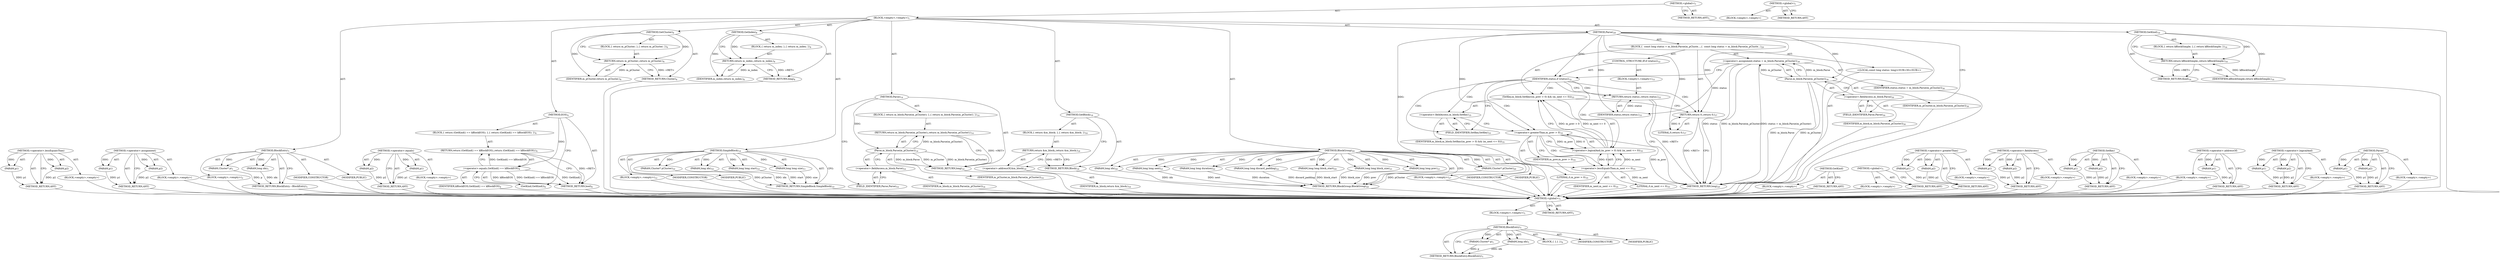 digraph "Parse" {
vulnerable_6 [label=<(METHOD,&lt;global&gt;)<SUB>1</SUB>>];
vulnerable_7 [label=<(BLOCK,&lt;empty&gt;,&lt;empty&gt;)<SUB>1</SUB>>];
vulnerable_8 [label=<(METHOD,BlockEntry)<SUB>1</SUB>>];
vulnerable_9 [label=<(PARAM,Cluster* p)<SUB>1</SUB>>];
vulnerable_10 [label=<(PARAM,long idx)<SUB>1</SUB>>];
vulnerable_11 [label=<(BLOCK,{
 },{
 })<SUB>4</SUB>>];
vulnerable_12 [label=<(MODIFIER,CONSTRUCTOR)>];
vulnerable_13 [label=<(MODIFIER,PUBLIC)>];
vulnerable_14 [label=<(METHOD_RETURN,BlockEntry.BlockEntry)<SUB>1</SUB>>];
vulnerable_16 [label=<(METHOD_RETURN,ANY)<SUB>1</SUB>>];
vulnerable_29 [label=<(METHOD,&lt;global&gt;)<SUB>1</SUB>>];
vulnerable_30 [label=<(BLOCK,&lt;empty&gt;,&lt;empty&gt;)>];
vulnerable_31 [label=<(METHOD_RETURN,ANY)>];
fixed_190 [label=<(METHOD,&lt;operator&gt;.lessEqualsThan)>];
fixed_191 [label=<(PARAM,p1)>];
fixed_192 [label=<(PARAM,p2)>];
fixed_193 [label=<(BLOCK,&lt;empty&gt;,&lt;empty&gt;)>];
fixed_194 [label=<(METHOD_RETURN,ANY)>];
fixed_170 [label=<(METHOD,&lt;operator&gt;.assignment)>];
fixed_171 [label=<(PARAM,p1)>];
fixed_172 [label=<(PARAM,p2)>];
fixed_173 [label=<(BLOCK,&lt;empty&gt;,&lt;empty&gt;)>];
fixed_174 [label=<(METHOD_RETURN,ANY)>];
fixed_56 [label=<(METHOD,GetKind)<SUB>16</SUB>>];
fixed_57 [label=<(BLOCK,{ return kBlockSimple; },{ return kBlockSimple; })<SUB>16</SUB>>];
fixed_58 [label=<(RETURN,return kBlockSimple;,return kBlockSimple;)<SUB>16</SUB>>];
fixed_59 [label=<(IDENTIFIER,kBlockSimple,return kBlockSimple;)<SUB>16</SUB>>];
fixed_60 [label=<(METHOD_RETURN,Kind)<SUB>16</SUB>>];
fixed_148 [label=<(METHOD,&lt;operator&gt;.equals)>];
fixed_149 [label=<(PARAM,p1)>];
fixed_150 [label=<(PARAM,p2)>];
fixed_151 [label=<(BLOCK,&lt;empty&gt;,&lt;empty&gt;)>];
fixed_152 [label=<(METHOD_RETURN,ANY)>];
fixed_6 [label=<(METHOD,&lt;global&gt;)<SUB>1</SUB>>];
fixed_7 [label=<(BLOCK,&lt;empty&gt;,&lt;empty&gt;)<SUB>1</SUB>>];
fixed_8 [label=<(METHOD,BlockEntry)<SUB>1</SUB>>];
fixed_9 [label=<(PARAM,Cluster* p)<SUB>1</SUB>>];
fixed_10 [label=<(PARAM,long idx)<SUB>1</SUB>>];
fixed_11 [label=<(BLOCK,&lt;empty&gt;,&lt;empty&gt;)<SUB>2</SUB>>];
fixed_12 [label=<(MODIFIER,CONSTRUCTOR)>];
fixed_13 [label=<(MODIFIER,PUBLIC)>];
fixed_14 [label=<(METHOD_RETURN,BlockEntry.~BlockEntry)<SUB>1</SUB>>];
fixed_16 [label=<(METHOD,EOS)<SUB>4</SUB>>];
fixed_17 [label=<(BLOCK,{ return (GetKind() == kBlockEOS); },{ return (GetKind() == kBlockEOS); })<SUB>4</SUB>>];
fixed_18 [label=<(RETURN,return (GetKind() == kBlockEOS);,return (GetKind() == kBlockEOS);)<SUB>4</SUB>>];
fixed_19 [label=<(&lt;operator&gt;.equals,GetKind() == kBlockEOS)<SUB>4</SUB>>];
fixed_20 [label=<(GetKind,GetKind())<SUB>4</SUB>>];
fixed_21 [label=<(IDENTIFIER,kBlockEOS,GetKind() == kBlockEOS)<SUB>4</SUB>>];
fixed_22 [label=<(METHOD_RETURN,bool)<SUB>4</SUB>>];
fixed_24 [label=<(METHOD,GetCluster)<SUB>6</SUB>>];
fixed_25 [label=<(BLOCK,{ return m_pCluster; },{ return m_pCluster; })<SUB>6</SUB>>];
fixed_26 [label=<(RETURN,return m_pCluster;,return m_pCluster;)<SUB>6</SUB>>];
fixed_27 [label=<(IDENTIFIER,m_pCluster,return m_pCluster;)<SUB>6</SUB>>];
fixed_28 [label=<(METHOD_RETURN,Cluster)<SUB>6</SUB>>];
fixed_30 [label=<(METHOD,GetIndex)<SUB>8</SUB>>];
fixed_31 [label=<(BLOCK,{ return m_index; },{ return m_index; })<SUB>8</SUB>>];
fixed_32 [label=<(RETURN,return m_index;,return m_index;)<SUB>8</SUB>>];
fixed_33 [label=<(IDENTIFIER,m_index,return m_index;)<SUB>8</SUB>>];
fixed_34 [label=<(METHOD_RETURN,long)<SUB>8</SUB>>];
fixed_36 [label=<(METHOD,SimpleBlock)<SUB>10</SUB>>];
fixed_37 [label=<(PARAM,Cluster* pCluster)<SUB>10</SUB>>];
fixed_38 [label=<(PARAM,long idx)<SUB>10</SUB>>];
fixed_39 [label=<(PARAM,long long start)<SUB>10</SUB>>];
fixed_40 [label=<(PARAM,long long size)<SUB>11</SUB>>];
fixed_41 [label=<(BLOCK,&lt;empty&gt;,&lt;empty&gt;)<SUB>12</SUB>>];
fixed_42 [label=<(MODIFIER,CONSTRUCTOR)>];
fixed_43 [label=<(MODIFIER,PUBLIC)>];
fixed_44 [label=<(METHOD_RETURN,SimpleBlock.SimpleBlock)<SUB>10</SUB>>];
fixed_46 [label=<(METHOD,Parse)<SUB>14</SUB>>];
fixed_47 [label=<(BLOCK,{ return m_block.Parse(m_pCluster); },{ return m_block.Parse(m_pCluster); })<SUB>14</SUB>>];
fixed_48 [label=<(RETURN,return m_block.Parse(m_pCluster);,return m_block.Parse(m_pCluster);)<SUB>14</SUB>>];
fixed_49 [label=<(Parse,m_block.Parse(m_pCluster))<SUB>14</SUB>>];
fixed_50 [label=<(&lt;operator&gt;.fieldAccess,m_block.Parse)<SUB>14</SUB>>];
fixed_51 [label=<(IDENTIFIER,m_block,m_block.Parse(m_pCluster))<SUB>14</SUB>>];
fixed_52 [label=<(FIELD_IDENTIFIER,Parse,Parse)<SUB>14</SUB>>];
fixed_53 [label=<(IDENTIFIER,m_pCluster,m_block.Parse(m_pCluster))<SUB>14</SUB>>];
fixed_54 [label=<(METHOD_RETURN,long)<SUB>14</SUB>>];
fixed_62 [label=<(METHOD,GetBlock)<SUB>18</SUB>>];
fixed_63 [label=<(BLOCK,{ return &amp;m_block; },{ return &amp;m_block; })<SUB>18</SUB>>];
fixed_64 [label=<(RETURN,return &amp;m_block;,return &amp;m_block;)<SUB>18</SUB>>];
fixed_65 [label=<(&lt;operator&gt;.addressOf,&amp;m_block)<SUB>18</SUB>>];
fixed_66 [label=<(IDENTIFIER,m_block,return &amp;m_block;)<SUB>18</SUB>>];
fixed_67 [label=<(METHOD_RETURN,Block)<SUB>18</SUB>>];
fixed_69 [label=<(METHOD,BlockGroup)<SUB>20</SUB>>];
fixed_70 [label=<(PARAM,Cluster* pCluster)<SUB>20</SUB>>];
fixed_71 [label=<(PARAM,long idx)<SUB>20</SUB>>];
fixed_72 [label=<(PARAM,long long block_start)<SUB>20</SUB>>];
fixed_73 [label=<(PARAM,long long block_size)<SUB>21</SUB>>];
fixed_74 [label=<(PARAM,long long prev)<SUB>21</SUB>>];
fixed_75 [label=<(PARAM,long long next)<SUB>21</SUB>>];
fixed_76 [label=<(PARAM,long long duration)<SUB>22</SUB>>];
fixed_77 [label=<(PARAM,long long discard_padding)<SUB>22</SUB>>];
fixed_78 [label=<(BLOCK,&lt;empty&gt;,&lt;empty&gt;)<SUB>27</SUB>>];
fixed_79 [label=<(MODIFIER,CONSTRUCTOR)>];
fixed_80 [label=<(MODIFIER,PUBLIC)>];
fixed_81 [label=<(METHOD_RETURN,BlockGroup.BlockGroup)<SUB>20</SUB>>];
fixed_83 [label=<(METHOD,Parse)<SUB>29</SUB>>];
fixed_84 [label=<(BLOCK,{
  const long status = m_block.Parse(m_pCluste...,{
  const long status = m_block.Parse(m_pCluste...)<SUB>29</SUB>>];
fixed_85 [label="<(LOCAL,const long status: long)<SUB>30</SUB>>"];
fixed_86 [label=<(&lt;operator&gt;.assignment,status = m_block.Parse(m_pCluster))<SUB>30</SUB>>];
fixed_87 [label=<(IDENTIFIER,status,status = m_block.Parse(m_pCluster))<SUB>30</SUB>>];
fixed_88 [label=<(Parse,m_block.Parse(m_pCluster))<SUB>30</SUB>>];
fixed_89 [label=<(&lt;operator&gt;.fieldAccess,m_block.Parse)<SUB>30</SUB>>];
fixed_90 [label=<(IDENTIFIER,m_block,m_block.Parse(m_pCluster))<SUB>30</SUB>>];
fixed_91 [label=<(FIELD_IDENTIFIER,Parse,Parse)<SUB>30</SUB>>];
fixed_92 [label=<(IDENTIFIER,m_pCluster,m_block.Parse(m_pCluster))<SUB>30</SUB>>];
fixed_93 [label=<(CONTROL_STRUCTURE,IF,if (status))<SUB>32</SUB>>];
fixed_94 [label=<(IDENTIFIER,status,if (status))<SUB>32</SUB>>];
fixed_95 [label=<(BLOCK,&lt;empty&gt;,&lt;empty&gt;)<SUB>33</SUB>>];
fixed_96 [label=<(RETURN,return status;,return status;)<SUB>33</SUB>>];
fixed_97 [label=<(IDENTIFIER,status,return status;)<SUB>33</SUB>>];
fixed_98 [label=<(SetKey,m_block.SetKey((m_prev &gt; 0) &amp;&amp; (m_next &lt;= 0)))<SUB>35</SUB>>];
fixed_99 [label=<(&lt;operator&gt;.fieldAccess,m_block.SetKey)<SUB>35</SUB>>];
fixed_100 [label=<(IDENTIFIER,m_block,m_block.SetKey((m_prev &gt; 0) &amp;&amp; (m_next &lt;= 0)))<SUB>35</SUB>>];
fixed_101 [label=<(FIELD_IDENTIFIER,SetKey,SetKey)<SUB>35</SUB>>];
fixed_102 [label=<(&lt;operator&gt;.logicalAnd,(m_prev &gt; 0) &amp;&amp; (m_next &lt;= 0))<SUB>35</SUB>>];
fixed_103 [label=<(&lt;operator&gt;.greaterThan,m_prev &gt; 0)<SUB>35</SUB>>];
fixed_104 [label=<(IDENTIFIER,m_prev,m_prev &gt; 0)<SUB>35</SUB>>];
fixed_105 [label=<(LITERAL,0,m_prev &gt; 0)<SUB>35</SUB>>];
fixed_106 [label=<(&lt;operator&gt;.lessEqualsThan,m_next &lt;= 0)<SUB>35</SUB>>];
fixed_107 [label=<(IDENTIFIER,m_next,m_next &lt;= 0)<SUB>35</SUB>>];
fixed_108 [label=<(LITERAL,0,m_next &lt;= 0)<SUB>35</SUB>>];
fixed_109 [label=<(RETURN,return 0;,return 0;)<SUB>37</SUB>>];
fixed_110 [label=<(LITERAL,0,return 0;)<SUB>37</SUB>>];
fixed_111 [label=<(METHOD_RETURN,long)<SUB>29</SUB>>];
fixed_113 [label=<(METHOD_RETURN,ANY)<SUB>1</SUB>>];
fixed_153 [label=<(METHOD,GetKind)>];
fixed_154 [label=<(BLOCK,&lt;empty&gt;,&lt;empty&gt;)>];
fixed_155 [label=<(METHOD_RETURN,ANY)>];
fixed_142 [label=<(METHOD,&lt;global&gt;)<SUB>1</SUB>>];
fixed_143 [label=<(BLOCK,&lt;empty&gt;,&lt;empty&gt;)>];
fixed_144 [label=<(METHOD_RETURN,ANY)>];
fixed_185 [label=<(METHOD,&lt;operator&gt;.greaterThan)>];
fixed_186 [label=<(PARAM,p1)>];
fixed_187 [label=<(PARAM,p2)>];
fixed_188 [label=<(BLOCK,&lt;empty&gt;,&lt;empty&gt;)>];
fixed_189 [label=<(METHOD_RETURN,ANY)>];
fixed_161 [label=<(METHOD,&lt;operator&gt;.fieldAccess)>];
fixed_162 [label=<(PARAM,p1)>];
fixed_163 [label=<(PARAM,p2)>];
fixed_164 [label=<(BLOCK,&lt;empty&gt;,&lt;empty&gt;)>];
fixed_165 [label=<(METHOD_RETURN,ANY)>];
fixed_175 [label=<(METHOD,SetKey)>];
fixed_176 [label=<(PARAM,p1)>];
fixed_177 [label=<(PARAM,p2)>];
fixed_178 [label=<(BLOCK,&lt;empty&gt;,&lt;empty&gt;)>];
fixed_179 [label=<(METHOD_RETURN,ANY)>];
fixed_166 [label=<(METHOD,&lt;operator&gt;.addressOf)>];
fixed_167 [label=<(PARAM,p1)>];
fixed_168 [label=<(BLOCK,&lt;empty&gt;,&lt;empty&gt;)>];
fixed_169 [label=<(METHOD_RETURN,ANY)>];
fixed_180 [label=<(METHOD,&lt;operator&gt;.logicalAnd)>];
fixed_181 [label=<(PARAM,p1)>];
fixed_182 [label=<(PARAM,p2)>];
fixed_183 [label=<(BLOCK,&lt;empty&gt;,&lt;empty&gt;)>];
fixed_184 [label=<(METHOD_RETURN,ANY)>];
fixed_156 [label=<(METHOD,Parse)>];
fixed_157 [label=<(PARAM,p1)>];
fixed_158 [label=<(PARAM,p2)>];
fixed_159 [label=<(BLOCK,&lt;empty&gt;,&lt;empty&gt;)>];
fixed_160 [label=<(METHOD_RETURN,ANY)>];
vulnerable_6 -> vulnerable_7  [key=0, label="AST: "];
vulnerable_6 -> vulnerable_16  [key=0, label="AST: "];
vulnerable_6 -> vulnerable_16  [key=1, label="CFG: "];
vulnerable_7 -> vulnerable_8  [key=0, label="AST: "];
vulnerable_8 -> vulnerable_9  [key=0, label="AST: "];
vulnerable_8 -> vulnerable_9  [key=1, label="DDG: "];
vulnerable_8 -> vulnerable_10  [key=0, label="AST: "];
vulnerable_8 -> vulnerable_10  [key=1, label="DDG: "];
vulnerable_8 -> vulnerable_11  [key=0, label="AST: "];
vulnerable_8 -> vulnerable_12  [key=0, label="AST: "];
vulnerable_8 -> vulnerable_13  [key=0, label="AST: "];
vulnerable_8 -> vulnerable_14  [key=0, label="AST: "];
vulnerable_8 -> vulnerable_14  [key=1, label="CFG: "];
vulnerable_9 -> vulnerable_14  [key=0, label="DDG: p"];
vulnerable_10 -> vulnerable_14  [key=0, label="DDG: idx"];
vulnerable_29 -> vulnerable_30  [key=0, label="AST: "];
vulnerable_29 -> vulnerable_31  [key=0, label="AST: "];
vulnerable_29 -> vulnerable_31  [key=1, label="CFG: "];
fixed_190 -> fixed_191  [key=0, label="AST: "];
fixed_190 -> fixed_191  [key=1, label="DDG: "];
fixed_190 -> fixed_193  [key=0, label="AST: "];
fixed_190 -> fixed_192  [key=0, label="AST: "];
fixed_190 -> fixed_192  [key=1, label="DDG: "];
fixed_190 -> fixed_194  [key=0, label="AST: "];
fixed_190 -> fixed_194  [key=1, label="CFG: "];
fixed_191 -> fixed_194  [key=0, label="DDG: p1"];
fixed_192 -> fixed_194  [key=0, label="DDG: p2"];
fixed_193 -> vulnerable_6  [key=0];
fixed_194 -> vulnerable_6  [key=0];
fixed_170 -> fixed_171  [key=0, label="AST: "];
fixed_170 -> fixed_171  [key=1, label="DDG: "];
fixed_170 -> fixed_173  [key=0, label="AST: "];
fixed_170 -> fixed_172  [key=0, label="AST: "];
fixed_170 -> fixed_172  [key=1, label="DDG: "];
fixed_170 -> fixed_174  [key=0, label="AST: "];
fixed_170 -> fixed_174  [key=1, label="CFG: "];
fixed_171 -> fixed_174  [key=0, label="DDG: p1"];
fixed_172 -> fixed_174  [key=0, label="DDG: p2"];
fixed_173 -> vulnerable_6  [key=0];
fixed_174 -> vulnerable_6  [key=0];
fixed_56 -> fixed_57  [key=0, label="AST: "];
fixed_56 -> fixed_60  [key=0, label="AST: "];
fixed_56 -> fixed_58  [key=0, label="CFG: "];
fixed_56 -> fixed_58  [key=1, label="DDG: "];
fixed_56 -> fixed_59  [key=0, label="DDG: "];
fixed_57 -> fixed_58  [key=0, label="AST: "];
fixed_58 -> fixed_59  [key=0, label="AST: "];
fixed_58 -> fixed_60  [key=0, label="CFG: "];
fixed_58 -> fixed_60  [key=1, label="DDG: &lt;RET&gt;"];
fixed_59 -> fixed_58  [key=0, label="DDG: kBlockSimple"];
fixed_60 -> vulnerable_6  [key=0];
fixed_148 -> fixed_149  [key=0, label="AST: "];
fixed_148 -> fixed_149  [key=1, label="DDG: "];
fixed_148 -> fixed_151  [key=0, label="AST: "];
fixed_148 -> fixed_150  [key=0, label="AST: "];
fixed_148 -> fixed_150  [key=1, label="DDG: "];
fixed_148 -> fixed_152  [key=0, label="AST: "];
fixed_148 -> fixed_152  [key=1, label="CFG: "];
fixed_149 -> fixed_152  [key=0, label="DDG: p1"];
fixed_150 -> fixed_152  [key=0, label="DDG: p2"];
fixed_151 -> vulnerable_6  [key=0];
fixed_152 -> vulnerable_6  [key=0];
fixed_6 -> fixed_7  [key=0, label="AST: "];
fixed_6 -> fixed_113  [key=0, label="AST: "];
fixed_6 -> fixed_113  [key=1, label="CFG: "];
fixed_7 -> fixed_8  [key=0, label="AST: "];
fixed_7 -> fixed_16  [key=0, label="AST: "];
fixed_7 -> fixed_24  [key=0, label="AST: "];
fixed_7 -> fixed_30  [key=0, label="AST: "];
fixed_7 -> fixed_36  [key=0, label="AST: "];
fixed_7 -> fixed_46  [key=0, label="AST: "];
fixed_7 -> fixed_56  [key=0, label="AST: "];
fixed_7 -> fixed_62  [key=0, label="AST: "];
fixed_7 -> fixed_69  [key=0, label="AST: "];
fixed_7 -> fixed_83  [key=0, label="AST: "];
fixed_8 -> fixed_9  [key=0, label="AST: "];
fixed_8 -> fixed_9  [key=1, label="DDG: "];
fixed_8 -> fixed_10  [key=0, label="AST: "];
fixed_8 -> fixed_10  [key=1, label="DDG: "];
fixed_8 -> fixed_11  [key=0, label="AST: "];
fixed_8 -> fixed_12  [key=0, label="AST: "];
fixed_8 -> fixed_13  [key=0, label="AST: "];
fixed_8 -> fixed_14  [key=0, label="AST: "];
fixed_8 -> fixed_14  [key=1, label="CFG: "];
fixed_9 -> fixed_14  [key=0, label="DDG: p"];
fixed_10 -> fixed_14  [key=0, label="DDG: idx"];
fixed_11 -> vulnerable_6  [key=0];
fixed_12 -> vulnerable_6  [key=0];
fixed_13 -> vulnerable_6  [key=0];
fixed_14 -> vulnerable_6  [key=0];
fixed_16 -> fixed_17  [key=0, label="AST: "];
fixed_16 -> fixed_22  [key=0, label="AST: "];
fixed_16 -> fixed_20  [key=0, label="CFG: "];
fixed_16 -> fixed_19  [key=0, label="DDG: "];
fixed_17 -> fixed_18  [key=0, label="AST: "];
fixed_18 -> fixed_19  [key=0, label="AST: "];
fixed_18 -> fixed_22  [key=0, label="CFG: "];
fixed_18 -> fixed_22  [key=1, label="DDG: &lt;RET&gt;"];
fixed_19 -> fixed_20  [key=0, label="AST: "];
fixed_19 -> fixed_21  [key=0, label="AST: "];
fixed_19 -> fixed_18  [key=0, label="CFG: "];
fixed_19 -> fixed_18  [key=1, label="DDG: GetKind() == kBlockEOS"];
fixed_19 -> fixed_22  [key=0, label="DDG: GetKind()"];
fixed_19 -> fixed_22  [key=1, label="DDG: kBlockEOS"];
fixed_19 -> fixed_22  [key=2, label="DDG: GetKind() == kBlockEOS"];
fixed_20 -> fixed_19  [key=0, label="CFG: "];
fixed_21 -> vulnerable_6  [key=0];
fixed_22 -> vulnerable_6  [key=0];
fixed_24 -> fixed_25  [key=0, label="AST: "];
fixed_24 -> fixed_28  [key=0, label="AST: "];
fixed_24 -> fixed_26  [key=0, label="CFG: "];
fixed_24 -> fixed_26  [key=1, label="DDG: "];
fixed_24 -> fixed_27  [key=0, label="DDG: "];
fixed_25 -> fixed_26  [key=0, label="AST: "];
fixed_26 -> fixed_27  [key=0, label="AST: "];
fixed_26 -> fixed_28  [key=0, label="CFG: "];
fixed_26 -> fixed_28  [key=1, label="DDG: &lt;RET&gt;"];
fixed_27 -> fixed_26  [key=0, label="DDG: m_pCluster"];
fixed_28 -> vulnerable_6  [key=0];
fixed_30 -> fixed_31  [key=0, label="AST: "];
fixed_30 -> fixed_34  [key=0, label="AST: "];
fixed_30 -> fixed_32  [key=0, label="CFG: "];
fixed_30 -> fixed_32  [key=1, label="DDG: "];
fixed_30 -> fixed_33  [key=0, label="DDG: "];
fixed_31 -> fixed_32  [key=0, label="AST: "];
fixed_32 -> fixed_33  [key=0, label="AST: "];
fixed_32 -> fixed_34  [key=0, label="CFG: "];
fixed_32 -> fixed_34  [key=1, label="DDG: &lt;RET&gt;"];
fixed_33 -> fixed_32  [key=0, label="DDG: m_index"];
fixed_34 -> vulnerable_6  [key=0];
fixed_36 -> fixed_37  [key=0, label="AST: "];
fixed_36 -> fixed_37  [key=1, label="DDG: "];
fixed_36 -> fixed_38  [key=0, label="AST: "];
fixed_36 -> fixed_38  [key=1, label="DDG: "];
fixed_36 -> fixed_39  [key=0, label="AST: "];
fixed_36 -> fixed_39  [key=1, label="DDG: "];
fixed_36 -> fixed_40  [key=0, label="AST: "];
fixed_36 -> fixed_40  [key=1, label="DDG: "];
fixed_36 -> fixed_41  [key=0, label="AST: "];
fixed_36 -> fixed_42  [key=0, label="AST: "];
fixed_36 -> fixed_43  [key=0, label="AST: "];
fixed_36 -> fixed_44  [key=0, label="AST: "];
fixed_36 -> fixed_44  [key=1, label="CFG: "];
fixed_37 -> fixed_44  [key=0, label="DDG: pCluster"];
fixed_38 -> fixed_44  [key=0, label="DDG: idx"];
fixed_39 -> fixed_44  [key=0, label="DDG: start"];
fixed_40 -> fixed_44  [key=0, label="DDG: size"];
fixed_41 -> vulnerable_6  [key=0];
fixed_42 -> vulnerable_6  [key=0];
fixed_43 -> vulnerable_6  [key=0];
fixed_44 -> vulnerable_6  [key=0];
fixed_46 -> fixed_47  [key=0, label="AST: "];
fixed_46 -> fixed_54  [key=0, label="AST: "];
fixed_46 -> fixed_52  [key=0, label="CFG: "];
fixed_46 -> fixed_49  [key=0, label="DDG: "];
fixed_47 -> fixed_48  [key=0, label="AST: "];
fixed_48 -> fixed_49  [key=0, label="AST: "];
fixed_48 -> fixed_54  [key=0, label="CFG: "];
fixed_48 -> fixed_54  [key=1, label="DDG: &lt;RET&gt;"];
fixed_49 -> fixed_50  [key=0, label="AST: "];
fixed_49 -> fixed_53  [key=0, label="AST: "];
fixed_49 -> fixed_48  [key=0, label="CFG: "];
fixed_49 -> fixed_48  [key=1, label="DDG: m_block.Parse(m_pCluster)"];
fixed_49 -> fixed_54  [key=0, label="DDG: m_block.Parse"];
fixed_49 -> fixed_54  [key=1, label="DDG: m_pCluster"];
fixed_49 -> fixed_54  [key=2, label="DDG: m_block.Parse(m_pCluster)"];
fixed_50 -> fixed_51  [key=0, label="AST: "];
fixed_50 -> fixed_52  [key=0, label="AST: "];
fixed_50 -> fixed_49  [key=0, label="CFG: "];
fixed_51 -> vulnerable_6  [key=0];
fixed_52 -> fixed_50  [key=0, label="CFG: "];
fixed_53 -> vulnerable_6  [key=0];
fixed_54 -> vulnerable_6  [key=0];
fixed_62 -> fixed_63  [key=0, label="AST: "];
fixed_62 -> fixed_67  [key=0, label="AST: "];
fixed_62 -> fixed_65  [key=0, label="CFG: "];
fixed_63 -> fixed_64  [key=0, label="AST: "];
fixed_64 -> fixed_65  [key=0, label="AST: "];
fixed_64 -> fixed_67  [key=0, label="CFG: "];
fixed_64 -> fixed_67  [key=1, label="DDG: &lt;RET&gt;"];
fixed_65 -> fixed_66  [key=0, label="AST: "];
fixed_65 -> fixed_64  [key=0, label="CFG: "];
fixed_66 -> vulnerable_6  [key=0];
fixed_67 -> vulnerable_6  [key=0];
fixed_69 -> fixed_70  [key=0, label="AST: "];
fixed_69 -> fixed_70  [key=1, label="DDG: "];
fixed_69 -> fixed_71  [key=0, label="AST: "];
fixed_69 -> fixed_71  [key=1, label="DDG: "];
fixed_69 -> fixed_72  [key=0, label="AST: "];
fixed_69 -> fixed_72  [key=1, label="DDG: "];
fixed_69 -> fixed_73  [key=0, label="AST: "];
fixed_69 -> fixed_73  [key=1, label="DDG: "];
fixed_69 -> fixed_74  [key=0, label="AST: "];
fixed_69 -> fixed_74  [key=1, label="DDG: "];
fixed_69 -> fixed_75  [key=0, label="AST: "];
fixed_69 -> fixed_75  [key=1, label="DDG: "];
fixed_69 -> fixed_76  [key=0, label="AST: "];
fixed_69 -> fixed_76  [key=1, label="DDG: "];
fixed_69 -> fixed_77  [key=0, label="AST: "];
fixed_69 -> fixed_77  [key=1, label="DDG: "];
fixed_69 -> fixed_78  [key=0, label="AST: "];
fixed_69 -> fixed_79  [key=0, label="AST: "];
fixed_69 -> fixed_80  [key=0, label="AST: "];
fixed_69 -> fixed_81  [key=0, label="AST: "];
fixed_69 -> fixed_81  [key=1, label="CFG: "];
fixed_70 -> fixed_81  [key=0, label="DDG: pCluster"];
fixed_71 -> fixed_81  [key=0, label="DDG: idx"];
fixed_72 -> fixed_81  [key=0, label="DDG: block_start"];
fixed_73 -> fixed_81  [key=0, label="DDG: block_size"];
fixed_74 -> fixed_81  [key=0, label="DDG: prev"];
fixed_75 -> fixed_81  [key=0, label="DDG: next"];
fixed_76 -> fixed_81  [key=0, label="DDG: duration"];
fixed_77 -> fixed_81  [key=0, label="DDG: discard_padding"];
fixed_78 -> vulnerable_6  [key=0];
fixed_79 -> vulnerable_6  [key=0];
fixed_80 -> vulnerable_6  [key=0];
fixed_81 -> vulnerable_6  [key=0];
fixed_83 -> fixed_84  [key=0, label="AST: "];
fixed_83 -> fixed_111  [key=0, label="AST: "];
fixed_83 -> fixed_91  [key=0, label="CFG: "];
fixed_83 -> fixed_109  [key=0, label="DDG: "];
fixed_83 -> fixed_94  [key=0, label="DDG: "];
fixed_83 -> fixed_110  [key=0, label="DDG: "];
fixed_83 -> fixed_88  [key=0, label="DDG: "];
fixed_83 -> fixed_97  [key=0, label="DDG: "];
fixed_83 -> fixed_103  [key=0, label="DDG: "];
fixed_83 -> fixed_106  [key=0, label="DDG: "];
fixed_84 -> fixed_85  [key=0, label="AST: "];
fixed_84 -> fixed_86  [key=0, label="AST: "];
fixed_84 -> fixed_93  [key=0, label="AST: "];
fixed_84 -> fixed_98  [key=0, label="AST: "];
fixed_84 -> fixed_109  [key=0, label="AST: "];
fixed_85 -> vulnerable_6  [key=0];
fixed_86 -> fixed_87  [key=0, label="AST: "];
fixed_86 -> fixed_88  [key=0, label="AST: "];
fixed_86 -> fixed_94  [key=0, label="CFG: "];
fixed_86 -> fixed_111  [key=0, label="DDG: status"];
fixed_86 -> fixed_111  [key=1, label="DDG: m_block.Parse(m_pCluster)"];
fixed_86 -> fixed_111  [key=2, label="DDG: status = m_block.Parse(m_pCluster)"];
fixed_86 -> fixed_97  [key=0, label="DDG: status"];
fixed_87 -> vulnerable_6  [key=0];
fixed_88 -> fixed_89  [key=0, label="AST: "];
fixed_88 -> fixed_92  [key=0, label="AST: "];
fixed_88 -> fixed_86  [key=0, label="CFG: "];
fixed_88 -> fixed_86  [key=1, label="DDG: m_block.Parse"];
fixed_88 -> fixed_86  [key=2, label="DDG: m_pCluster"];
fixed_88 -> fixed_111  [key=0, label="DDG: m_block.Parse"];
fixed_88 -> fixed_111  [key=1, label="DDG: m_pCluster"];
fixed_89 -> fixed_90  [key=0, label="AST: "];
fixed_89 -> fixed_91  [key=0, label="AST: "];
fixed_89 -> fixed_88  [key=0, label="CFG: "];
fixed_90 -> vulnerable_6  [key=0];
fixed_91 -> fixed_89  [key=0, label="CFG: "];
fixed_92 -> vulnerable_6  [key=0];
fixed_93 -> fixed_94  [key=0, label="AST: "];
fixed_93 -> fixed_95  [key=0, label="AST: "];
fixed_94 -> fixed_96  [key=0, label="CFG: "];
fixed_94 -> fixed_96  [key=1, label="CDG: "];
fixed_94 -> fixed_101  [key=0, label="CFG: "];
fixed_94 -> fixed_101  [key=1, label="CDG: "];
fixed_94 -> fixed_98  [key=0, label="CDG: "];
fixed_94 -> fixed_99  [key=0, label="CDG: "];
fixed_94 -> fixed_102  [key=0, label="CDG: "];
fixed_94 -> fixed_103  [key=0, label="CDG: "];
fixed_94 -> fixed_109  [key=0, label="CDG: "];
fixed_95 -> fixed_96  [key=0, label="AST: "];
fixed_96 -> fixed_97  [key=0, label="AST: "];
fixed_96 -> fixed_111  [key=0, label="CFG: "];
fixed_96 -> fixed_111  [key=1, label="DDG: &lt;RET&gt;"];
fixed_97 -> fixed_96  [key=0, label="DDG: status"];
fixed_98 -> fixed_99  [key=0, label="AST: "];
fixed_98 -> fixed_102  [key=0, label="AST: "];
fixed_98 -> fixed_109  [key=0, label="CFG: "];
fixed_99 -> fixed_100  [key=0, label="AST: "];
fixed_99 -> fixed_101  [key=0, label="AST: "];
fixed_99 -> fixed_103  [key=0, label="CFG: "];
fixed_100 -> vulnerable_6  [key=0];
fixed_101 -> fixed_99  [key=0, label="CFG: "];
fixed_102 -> fixed_103  [key=0, label="AST: "];
fixed_102 -> fixed_106  [key=0, label="AST: "];
fixed_102 -> fixed_98  [key=0, label="CFG: "];
fixed_102 -> fixed_98  [key=1, label="DDG: m_prev &gt; 0"];
fixed_102 -> fixed_98  [key=2, label="DDG: m_next &lt;= 0"];
fixed_103 -> fixed_104  [key=0, label="AST: "];
fixed_103 -> fixed_105  [key=0, label="AST: "];
fixed_103 -> fixed_102  [key=0, label="CFG: "];
fixed_103 -> fixed_102  [key=1, label="DDG: m_prev"];
fixed_103 -> fixed_102  [key=2, label="DDG: 0"];
fixed_103 -> fixed_106  [key=0, label="CFG: "];
fixed_103 -> fixed_106  [key=1, label="CDG: "];
fixed_103 -> fixed_111  [key=0, label="DDG: m_prev"];
fixed_104 -> vulnerable_6  [key=0];
fixed_105 -> vulnerable_6  [key=0];
fixed_106 -> fixed_107  [key=0, label="AST: "];
fixed_106 -> fixed_108  [key=0, label="AST: "];
fixed_106 -> fixed_102  [key=0, label="CFG: "];
fixed_106 -> fixed_102  [key=1, label="DDG: m_next"];
fixed_106 -> fixed_102  [key=2, label="DDG: 0"];
fixed_106 -> fixed_111  [key=0, label="DDG: m_next"];
fixed_107 -> vulnerable_6  [key=0];
fixed_108 -> vulnerable_6  [key=0];
fixed_109 -> fixed_110  [key=0, label="AST: "];
fixed_109 -> fixed_111  [key=0, label="CFG: "];
fixed_109 -> fixed_111  [key=1, label="DDG: &lt;RET&gt;"];
fixed_110 -> fixed_109  [key=0, label="DDG: 0"];
fixed_111 -> vulnerable_6  [key=0];
fixed_113 -> vulnerable_6  [key=0];
fixed_153 -> fixed_154  [key=0, label="AST: "];
fixed_153 -> fixed_155  [key=0, label="AST: "];
fixed_153 -> fixed_155  [key=1, label="CFG: "];
fixed_154 -> vulnerable_6  [key=0];
fixed_155 -> vulnerable_6  [key=0];
fixed_142 -> fixed_143  [key=0, label="AST: "];
fixed_142 -> fixed_144  [key=0, label="AST: "];
fixed_142 -> fixed_144  [key=1, label="CFG: "];
fixed_143 -> vulnerable_6  [key=0];
fixed_144 -> vulnerable_6  [key=0];
fixed_185 -> fixed_186  [key=0, label="AST: "];
fixed_185 -> fixed_186  [key=1, label="DDG: "];
fixed_185 -> fixed_188  [key=0, label="AST: "];
fixed_185 -> fixed_187  [key=0, label="AST: "];
fixed_185 -> fixed_187  [key=1, label="DDG: "];
fixed_185 -> fixed_189  [key=0, label="AST: "];
fixed_185 -> fixed_189  [key=1, label="CFG: "];
fixed_186 -> fixed_189  [key=0, label="DDG: p1"];
fixed_187 -> fixed_189  [key=0, label="DDG: p2"];
fixed_188 -> vulnerable_6  [key=0];
fixed_189 -> vulnerable_6  [key=0];
fixed_161 -> fixed_162  [key=0, label="AST: "];
fixed_161 -> fixed_162  [key=1, label="DDG: "];
fixed_161 -> fixed_164  [key=0, label="AST: "];
fixed_161 -> fixed_163  [key=0, label="AST: "];
fixed_161 -> fixed_163  [key=1, label="DDG: "];
fixed_161 -> fixed_165  [key=0, label="AST: "];
fixed_161 -> fixed_165  [key=1, label="CFG: "];
fixed_162 -> fixed_165  [key=0, label="DDG: p1"];
fixed_163 -> fixed_165  [key=0, label="DDG: p2"];
fixed_164 -> vulnerable_6  [key=0];
fixed_165 -> vulnerable_6  [key=0];
fixed_175 -> fixed_176  [key=0, label="AST: "];
fixed_175 -> fixed_176  [key=1, label="DDG: "];
fixed_175 -> fixed_178  [key=0, label="AST: "];
fixed_175 -> fixed_177  [key=0, label="AST: "];
fixed_175 -> fixed_177  [key=1, label="DDG: "];
fixed_175 -> fixed_179  [key=0, label="AST: "];
fixed_175 -> fixed_179  [key=1, label="CFG: "];
fixed_176 -> fixed_179  [key=0, label="DDG: p1"];
fixed_177 -> fixed_179  [key=0, label="DDG: p2"];
fixed_178 -> vulnerable_6  [key=0];
fixed_179 -> vulnerable_6  [key=0];
fixed_166 -> fixed_167  [key=0, label="AST: "];
fixed_166 -> fixed_167  [key=1, label="DDG: "];
fixed_166 -> fixed_168  [key=0, label="AST: "];
fixed_166 -> fixed_169  [key=0, label="AST: "];
fixed_166 -> fixed_169  [key=1, label="CFG: "];
fixed_167 -> fixed_169  [key=0, label="DDG: p1"];
fixed_168 -> vulnerable_6  [key=0];
fixed_169 -> vulnerable_6  [key=0];
fixed_180 -> fixed_181  [key=0, label="AST: "];
fixed_180 -> fixed_181  [key=1, label="DDG: "];
fixed_180 -> fixed_183  [key=0, label="AST: "];
fixed_180 -> fixed_182  [key=0, label="AST: "];
fixed_180 -> fixed_182  [key=1, label="DDG: "];
fixed_180 -> fixed_184  [key=0, label="AST: "];
fixed_180 -> fixed_184  [key=1, label="CFG: "];
fixed_181 -> fixed_184  [key=0, label="DDG: p1"];
fixed_182 -> fixed_184  [key=0, label="DDG: p2"];
fixed_183 -> vulnerable_6  [key=0];
fixed_184 -> vulnerable_6  [key=0];
fixed_156 -> fixed_157  [key=0, label="AST: "];
fixed_156 -> fixed_157  [key=1, label="DDG: "];
fixed_156 -> fixed_159  [key=0, label="AST: "];
fixed_156 -> fixed_158  [key=0, label="AST: "];
fixed_156 -> fixed_158  [key=1, label="DDG: "];
fixed_156 -> fixed_160  [key=0, label="AST: "];
fixed_156 -> fixed_160  [key=1, label="CFG: "];
fixed_157 -> fixed_160  [key=0, label="DDG: p1"];
fixed_158 -> fixed_160  [key=0, label="DDG: p2"];
fixed_159 -> vulnerable_6  [key=0];
fixed_160 -> vulnerable_6  [key=0];
}
